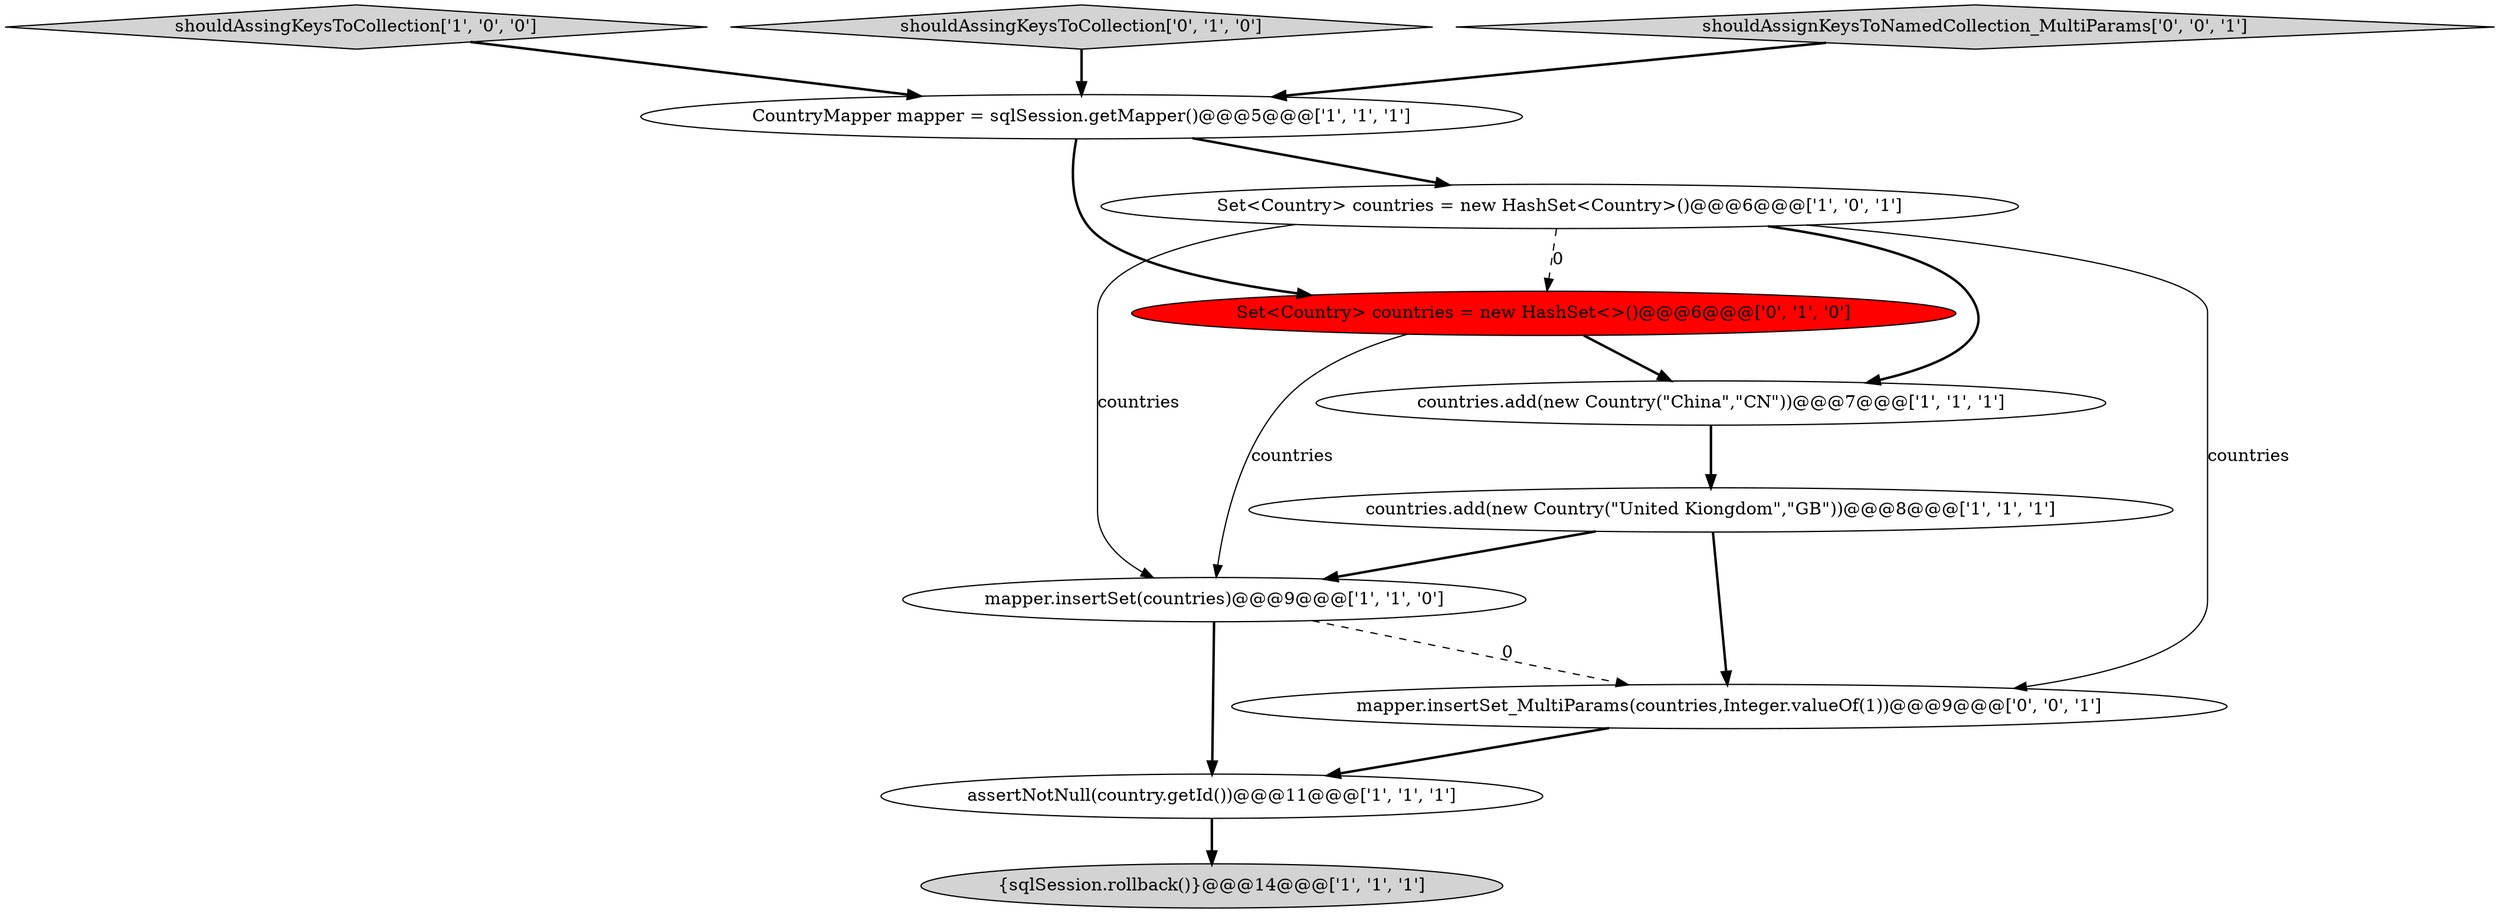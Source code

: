 digraph {
5 [style = filled, label = "countries.add(new Country(\"United Kiongdom\",\"GB\"))@@@8@@@['1', '1', '1']", fillcolor = white, shape = ellipse image = "AAA0AAABBB1BBB"];
2 [style = filled, label = "countries.add(new Country(\"China\",\"CN\"))@@@7@@@['1', '1', '1']", fillcolor = white, shape = ellipse image = "AAA0AAABBB1BBB"];
7 [style = filled, label = "shouldAssingKeysToCollection['1', '0', '0']", fillcolor = lightgray, shape = diamond image = "AAA0AAABBB1BBB"];
9 [style = filled, label = "shouldAssingKeysToCollection['0', '1', '0']", fillcolor = lightgray, shape = diamond image = "AAA0AAABBB2BBB"];
1 [style = filled, label = "{sqlSession.rollback()}@@@14@@@['1', '1', '1']", fillcolor = lightgray, shape = ellipse image = "AAA0AAABBB1BBB"];
3 [style = filled, label = "mapper.insertSet(countries)@@@9@@@['1', '1', '0']", fillcolor = white, shape = ellipse image = "AAA0AAABBB1BBB"];
10 [style = filled, label = "shouldAssignKeysToNamedCollection_MultiParams['0', '0', '1']", fillcolor = lightgray, shape = diamond image = "AAA0AAABBB3BBB"];
11 [style = filled, label = "mapper.insertSet_MultiParams(countries,Integer.valueOf(1))@@@9@@@['0', '0', '1']", fillcolor = white, shape = ellipse image = "AAA0AAABBB3BBB"];
0 [style = filled, label = "Set<Country> countries = new HashSet<Country>()@@@6@@@['1', '0', '1']", fillcolor = white, shape = ellipse image = "AAA0AAABBB1BBB"];
4 [style = filled, label = "assertNotNull(country.getId())@@@11@@@['1', '1', '1']", fillcolor = white, shape = ellipse image = "AAA0AAABBB1BBB"];
8 [style = filled, label = "Set<Country> countries = new HashSet<>()@@@6@@@['0', '1', '0']", fillcolor = red, shape = ellipse image = "AAA1AAABBB2BBB"];
6 [style = filled, label = "CountryMapper mapper = sqlSession.getMapper()@@@5@@@['1', '1', '1']", fillcolor = white, shape = ellipse image = "AAA0AAABBB1BBB"];
5->3 [style = bold, label=""];
6->8 [style = bold, label=""];
0->8 [style = dashed, label="0"];
11->4 [style = bold, label=""];
4->1 [style = bold, label=""];
5->11 [style = bold, label=""];
6->0 [style = bold, label=""];
0->2 [style = bold, label=""];
8->3 [style = solid, label="countries"];
8->2 [style = bold, label=""];
3->4 [style = bold, label=""];
10->6 [style = bold, label=""];
0->3 [style = solid, label="countries"];
0->11 [style = solid, label="countries"];
3->11 [style = dashed, label="0"];
7->6 [style = bold, label=""];
9->6 [style = bold, label=""];
2->5 [style = bold, label=""];
}
